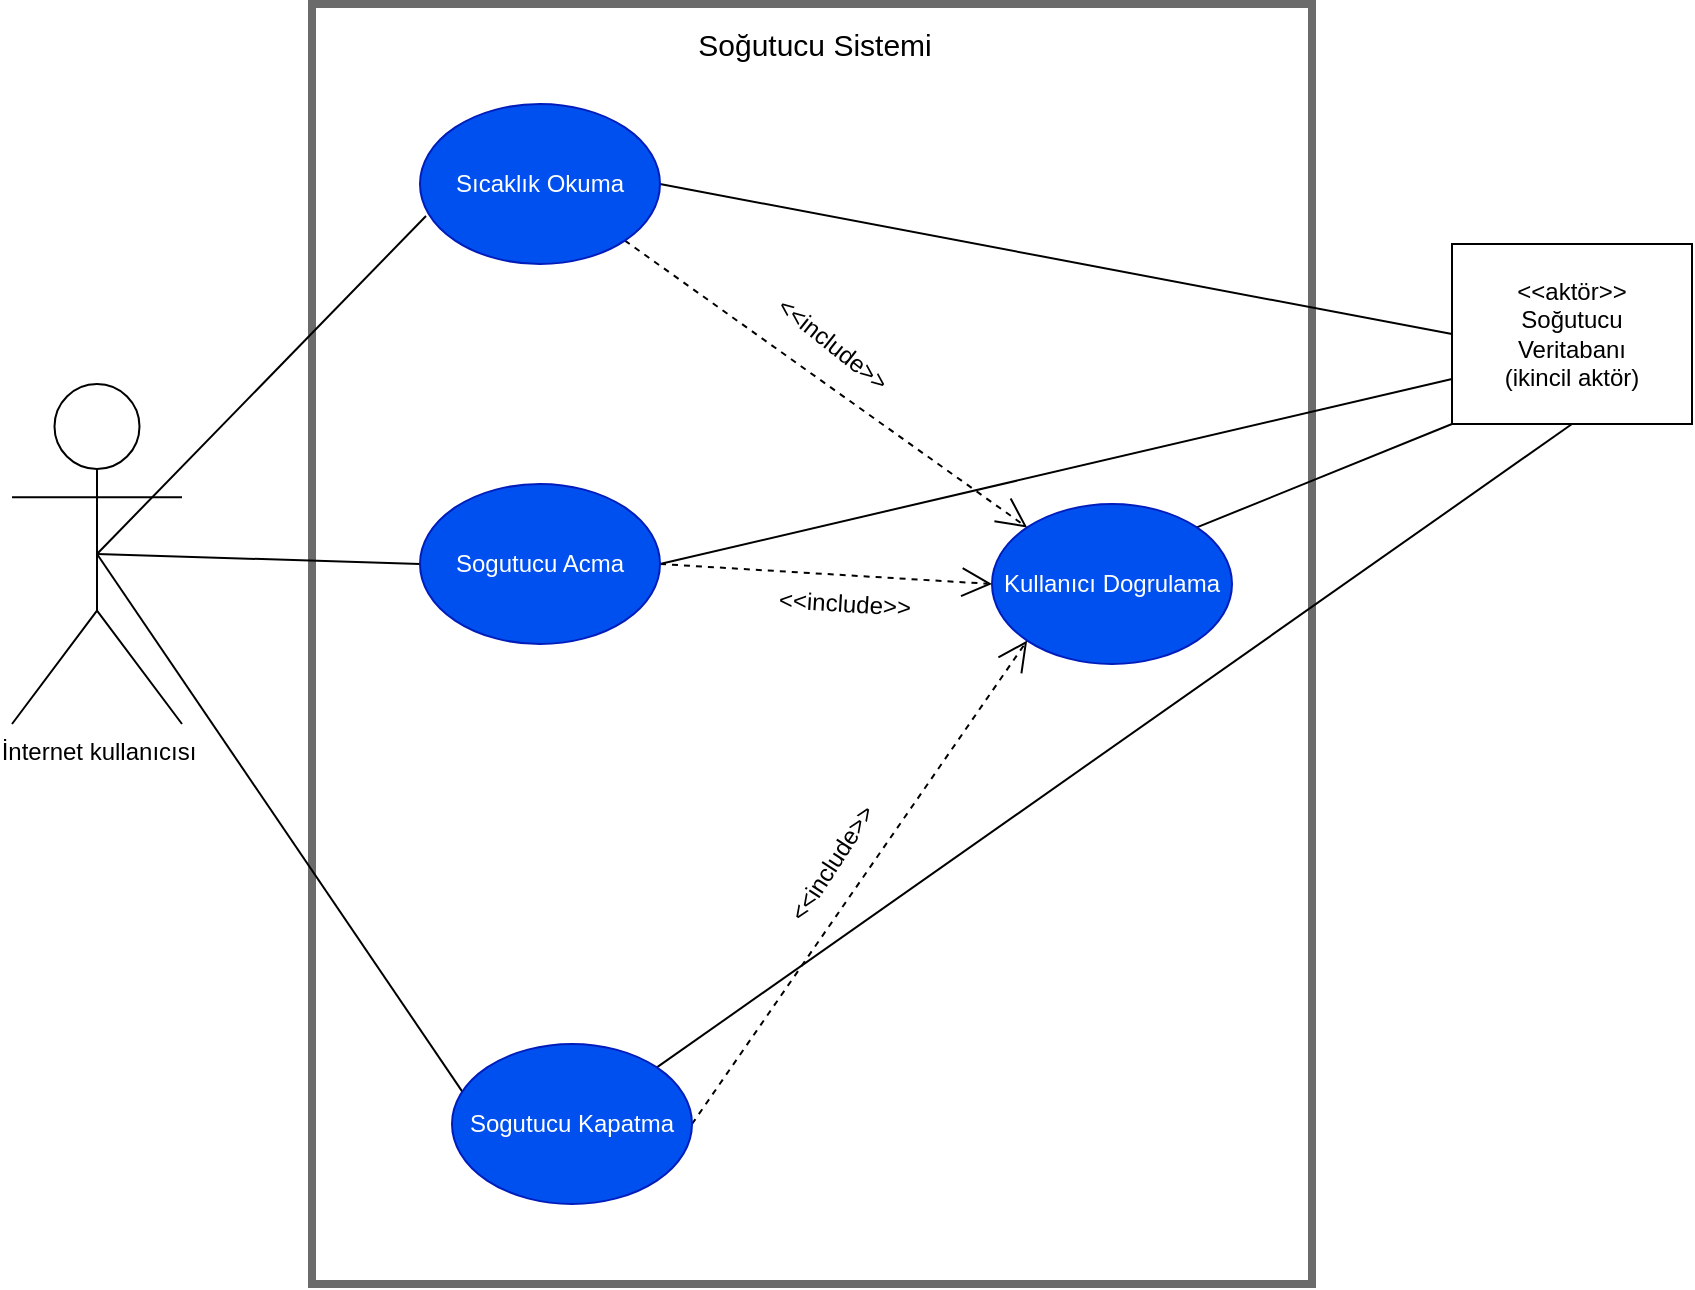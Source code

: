<mxfile version="14.6.0" type="device"><diagram id="u5A7Zi0UWMH8ogzKU_t1" name="Page-1"><mxGraphModel dx="1422" dy="762" grid="1" gridSize="10" guides="1" tooltips="1" connect="1" arrows="1" fold="1" page="1" pageScale="1" pageWidth="827" pageHeight="1169" math="0" shadow="0"><root><mxCell id="0"/><mxCell id="1" parent="0"/><mxCell id="ymhleGDD0vHHpJls2onS-31" value="" style="rounded=0;whiteSpace=wrap;html=1;fillColor=none;strokeWidth=4;strokeColor=#6B6B6B;" parent="1" vertex="1"><mxGeometry x="190" y="20" width="500" height="640" as="geometry"/></mxCell><mxCell id="-wTRBekLSWp2WRayCEib-24" style="edgeStyle=none;rounded=0;orthogonalLoop=1;jettySize=auto;html=1;exitX=0.5;exitY=0.5;exitDx=0;exitDy=0;exitPerimeter=0;strokeColor=#000000;entryX=0.05;entryY=0.313;entryDx=0;entryDy=0;entryPerimeter=0;endArrow=none;endFill=0;" parent="1" source="-wTRBekLSWp2WRayCEib-1" target="-wTRBekLSWp2WRayCEib-30" edge="1"><mxGeometry relative="1" as="geometry"><mxPoint x="244" y="440" as="targetPoint"/></mxGeometry></mxCell><mxCell id="-wTRBekLSWp2WRayCEib-1" value="İnternet kullanıcısı" style="shape=umlActor;verticalLabelPosition=bottom;verticalAlign=top;html=1;outlineConnect=0;" parent="1" vertex="1"><mxGeometry x="40" y="210" width="85" height="170" as="geometry"/></mxCell><mxCell id="-wTRBekLSWp2WRayCEib-25" style="edgeStyle=none;rounded=0;orthogonalLoop=1;jettySize=auto;html=1;strokeColor=#000000;exitX=0.5;exitY=0.5;exitDx=0;exitDy=0;exitPerimeter=0;entryX=0;entryY=0.5;entryDx=0;entryDy=0;endArrow=none;endFill=0;" parent="1" source="-wTRBekLSWp2WRayCEib-1" target="-wTRBekLSWp2WRayCEib-29" edge="1"><mxGeometry relative="1" as="geometry"><mxPoint x="244" y="303" as="targetPoint"/><mxPoint x="114" y="290" as="sourcePoint"/></mxGeometry></mxCell><mxCell id="-wTRBekLSWp2WRayCEib-27" style="edgeStyle=none;rounded=0;orthogonalLoop=1;jettySize=auto;html=1;strokeColor=#000000;entryX=0.025;entryY=0.7;entryDx=0;entryDy=0;entryPerimeter=0;exitX=0.5;exitY=0.5;exitDx=0;exitDy=0;exitPerimeter=0;endArrow=none;endFill=0;" parent="1" source="-wTRBekLSWp2WRayCEib-1" target="-wTRBekLSWp2WRayCEib-28" edge="1"><mxGeometry relative="1" as="geometry"><mxPoint x="194" y="180" as="targetPoint"/><mxPoint x="64" y="340" as="sourcePoint"/></mxGeometry></mxCell><mxCell id="ymhleGDD0vHHpJls2onS-10" style="edgeStyle=none;rounded=0;orthogonalLoop=1;jettySize=auto;html=1;entryX=0;entryY=0;entryDx=0;entryDy=0;dashed=1;endArrow=open;endFill=0;startSize=6;endSize=13;exitX=1;exitY=1;exitDx=0;exitDy=0;" parent="1" source="-wTRBekLSWp2WRayCEib-28" target="ymhleGDD0vHHpJls2onS-1" edge="1"><mxGeometry relative="1" as="geometry"><mxPoint x="340" y="170" as="sourcePoint"/></mxGeometry></mxCell><mxCell id="ymhleGDD0vHHpJls2onS-20" style="edgeStyle=none;rounded=0;orthogonalLoop=1;jettySize=auto;html=1;exitX=1;exitY=0.5;exitDx=0;exitDy=0;entryX=0;entryY=0.5;entryDx=0;entryDy=0;endArrow=none;endFill=0;startSize=6;endSize=13;" parent="1" source="-wTRBekLSWp2WRayCEib-28" target="ymhleGDD0vHHpJls2onS-18" edge="1"><mxGeometry relative="1" as="geometry"/></mxCell><mxCell id="-wTRBekLSWp2WRayCEib-28" value="Sıcaklık Okuma" style="ellipse;whiteSpace=wrap;html=1;fillColor=#0050ef;strokeColor=#001DBC;fontColor=#ffffff;" parent="1" vertex="1"><mxGeometry x="244" y="70" width="120" height="80" as="geometry"/></mxCell><mxCell id="ymhleGDD0vHHpJls2onS-8" style="edgeStyle=none;rounded=0;orthogonalLoop=1;jettySize=auto;html=1;exitX=1;exitY=0.5;exitDx=0;exitDy=0;entryX=0;entryY=0.5;entryDx=0;entryDy=0;dashed=1;endArrow=open;endFill=0;endSize=13;" parent="1" source="-wTRBekLSWp2WRayCEib-29" target="ymhleGDD0vHHpJls2onS-1" edge="1"><mxGeometry relative="1" as="geometry"/></mxCell><mxCell id="ymhleGDD0vHHpJls2onS-26" style="edgeStyle=none;rounded=0;orthogonalLoop=1;jettySize=auto;html=1;exitX=1;exitY=0.5;exitDx=0;exitDy=0;entryX=0;entryY=0.75;entryDx=0;entryDy=0;endArrow=none;endFill=0;startSize=6;endSize=13;" parent="1" source="-wTRBekLSWp2WRayCEib-29" target="ymhleGDD0vHHpJls2onS-18" edge="1"><mxGeometry relative="1" as="geometry"/></mxCell><mxCell id="-wTRBekLSWp2WRayCEib-29" value="Sogutucu Acma" style="ellipse;whiteSpace=wrap;html=1;fillColor=#0050ef;strokeColor=#001DBC;fontColor=#ffffff;" parent="1" vertex="1"><mxGeometry x="244" y="260" width="120" height="80" as="geometry"/></mxCell><mxCell id="ymhleGDD0vHHpJls2onS-9" style="edgeStyle=none;rounded=0;orthogonalLoop=1;jettySize=auto;html=1;exitX=1;exitY=0.5;exitDx=0;exitDy=0;entryX=0;entryY=1;entryDx=0;entryDy=0;dashed=1;endArrow=open;endFill=0;endSize=13;" parent="1" source="-wTRBekLSWp2WRayCEib-30" target="ymhleGDD0vHHpJls2onS-1" edge="1"><mxGeometry relative="1" as="geometry"/></mxCell><mxCell id="ymhleGDD0vHHpJls2onS-29" style="edgeStyle=none;rounded=0;orthogonalLoop=1;jettySize=auto;html=1;exitX=1;exitY=0;exitDx=0;exitDy=0;entryX=0.5;entryY=1;entryDx=0;entryDy=0;endArrow=none;endFill=0;startSize=6;endSize=13;" parent="1" source="-wTRBekLSWp2WRayCEib-30" target="ymhleGDD0vHHpJls2onS-18" edge="1"><mxGeometry relative="1" as="geometry"/></mxCell><mxCell id="-wTRBekLSWp2WRayCEib-30" value="Sogutucu Kapatma" style="ellipse;whiteSpace=wrap;html=1;fillColor=#0050ef;strokeColor=#001DBC;fontColor=#ffffff;" parent="1" vertex="1"><mxGeometry x="260" y="540" width="120" height="80" as="geometry"/></mxCell><mxCell id="ymhleGDD0vHHpJls2onS-27" style="edgeStyle=none;rounded=0;orthogonalLoop=1;jettySize=auto;html=1;exitX=1;exitY=0;exitDx=0;exitDy=0;entryX=0;entryY=1;entryDx=0;entryDy=0;endArrow=none;endFill=0;startSize=6;endSize=13;" parent="1" source="ymhleGDD0vHHpJls2onS-1" target="ymhleGDD0vHHpJls2onS-18" edge="1"><mxGeometry relative="1" as="geometry"/></mxCell><mxCell id="ymhleGDD0vHHpJls2onS-1" value="Kullanıcı Dogrulama" style="ellipse;whiteSpace=wrap;html=1;fillColor=#0050ef;strokeColor=#001DBC;fontColor=#ffffff;" parent="1" vertex="1"><mxGeometry x="530" y="270" width="120" height="80" as="geometry"/></mxCell><mxCell id="ymhleGDD0vHHpJls2onS-11" value="&amp;lt;&amp;lt;include&amp;gt;&amp;gt;" style="text;html=1;align=center;verticalAlign=middle;resizable=0;points=[];autosize=1;strokeColor=none;rotation=38.4;" parent="1" vertex="1"><mxGeometry x="410" y="180" width="80" height="20" as="geometry"/></mxCell><mxCell id="ymhleGDD0vHHpJls2onS-18" value="&lt;span&gt;&amp;lt;&amp;lt;aktör&amp;gt;&amp;gt;&lt;/span&gt;&lt;br&gt;Soğutucu&lt;br&gt;Veritabanı&lt;br&gt;&lt;span&gt;(ikincil aktör)&lt;/span&gt;" style="rounded=0;whiteSpace=wrap;html=1;" parent="1" vertex="1"><mxGeometry x="760" y="140" width="120" height="90" as="geometry"/></mxCell><mxCell id="ymhleGDD0vHHpJls2onS-34" value="&amp;lt;&amp;lt;include&amp;gt;&amp;gt;" style="text;html=1;align=center;verticalAlign=middle;resizable=0;points=[];autosize=1;strokeColor=none;rotation=3.5;" parent="1" vertex="1"><mxGeometry x="416" y="310" width="80" height="20" as="geometry"/></mxCell><mxCell id="ymhleGDD0vHHpJls2onS-35" value="&amp;lt;&amp;lt;include&amp;gt;&amp;gt;" style="text;html=1;align=center;verticalAlign=middle;resizable=0;points=[];autosize=1;strokeColor=none;rotation=-56.9;" parent="1" vertex="1"><mxGeometry x="410" y="440" width="80" height="20" as="geometry"/></mxCell><mxCell id="ymhleGDD0vHHpJls2onS-36" value="&lt;font style=&quot;font-size: 15px&quot;&gt;Soğutucu Sistemi&lt;/font&gt;" style="text;html=1;align=center;verticalAlign=middle;resizable=0;points=[];autosize=1;strokeColor=none;fontStyle=0;fontSize=18;" parent="1" vertex="1"><mxGeometry x="376" y="25" width="130" height="30" as="geometry"/></mxCell></root></mxGraphModel></diagram></mxfile>